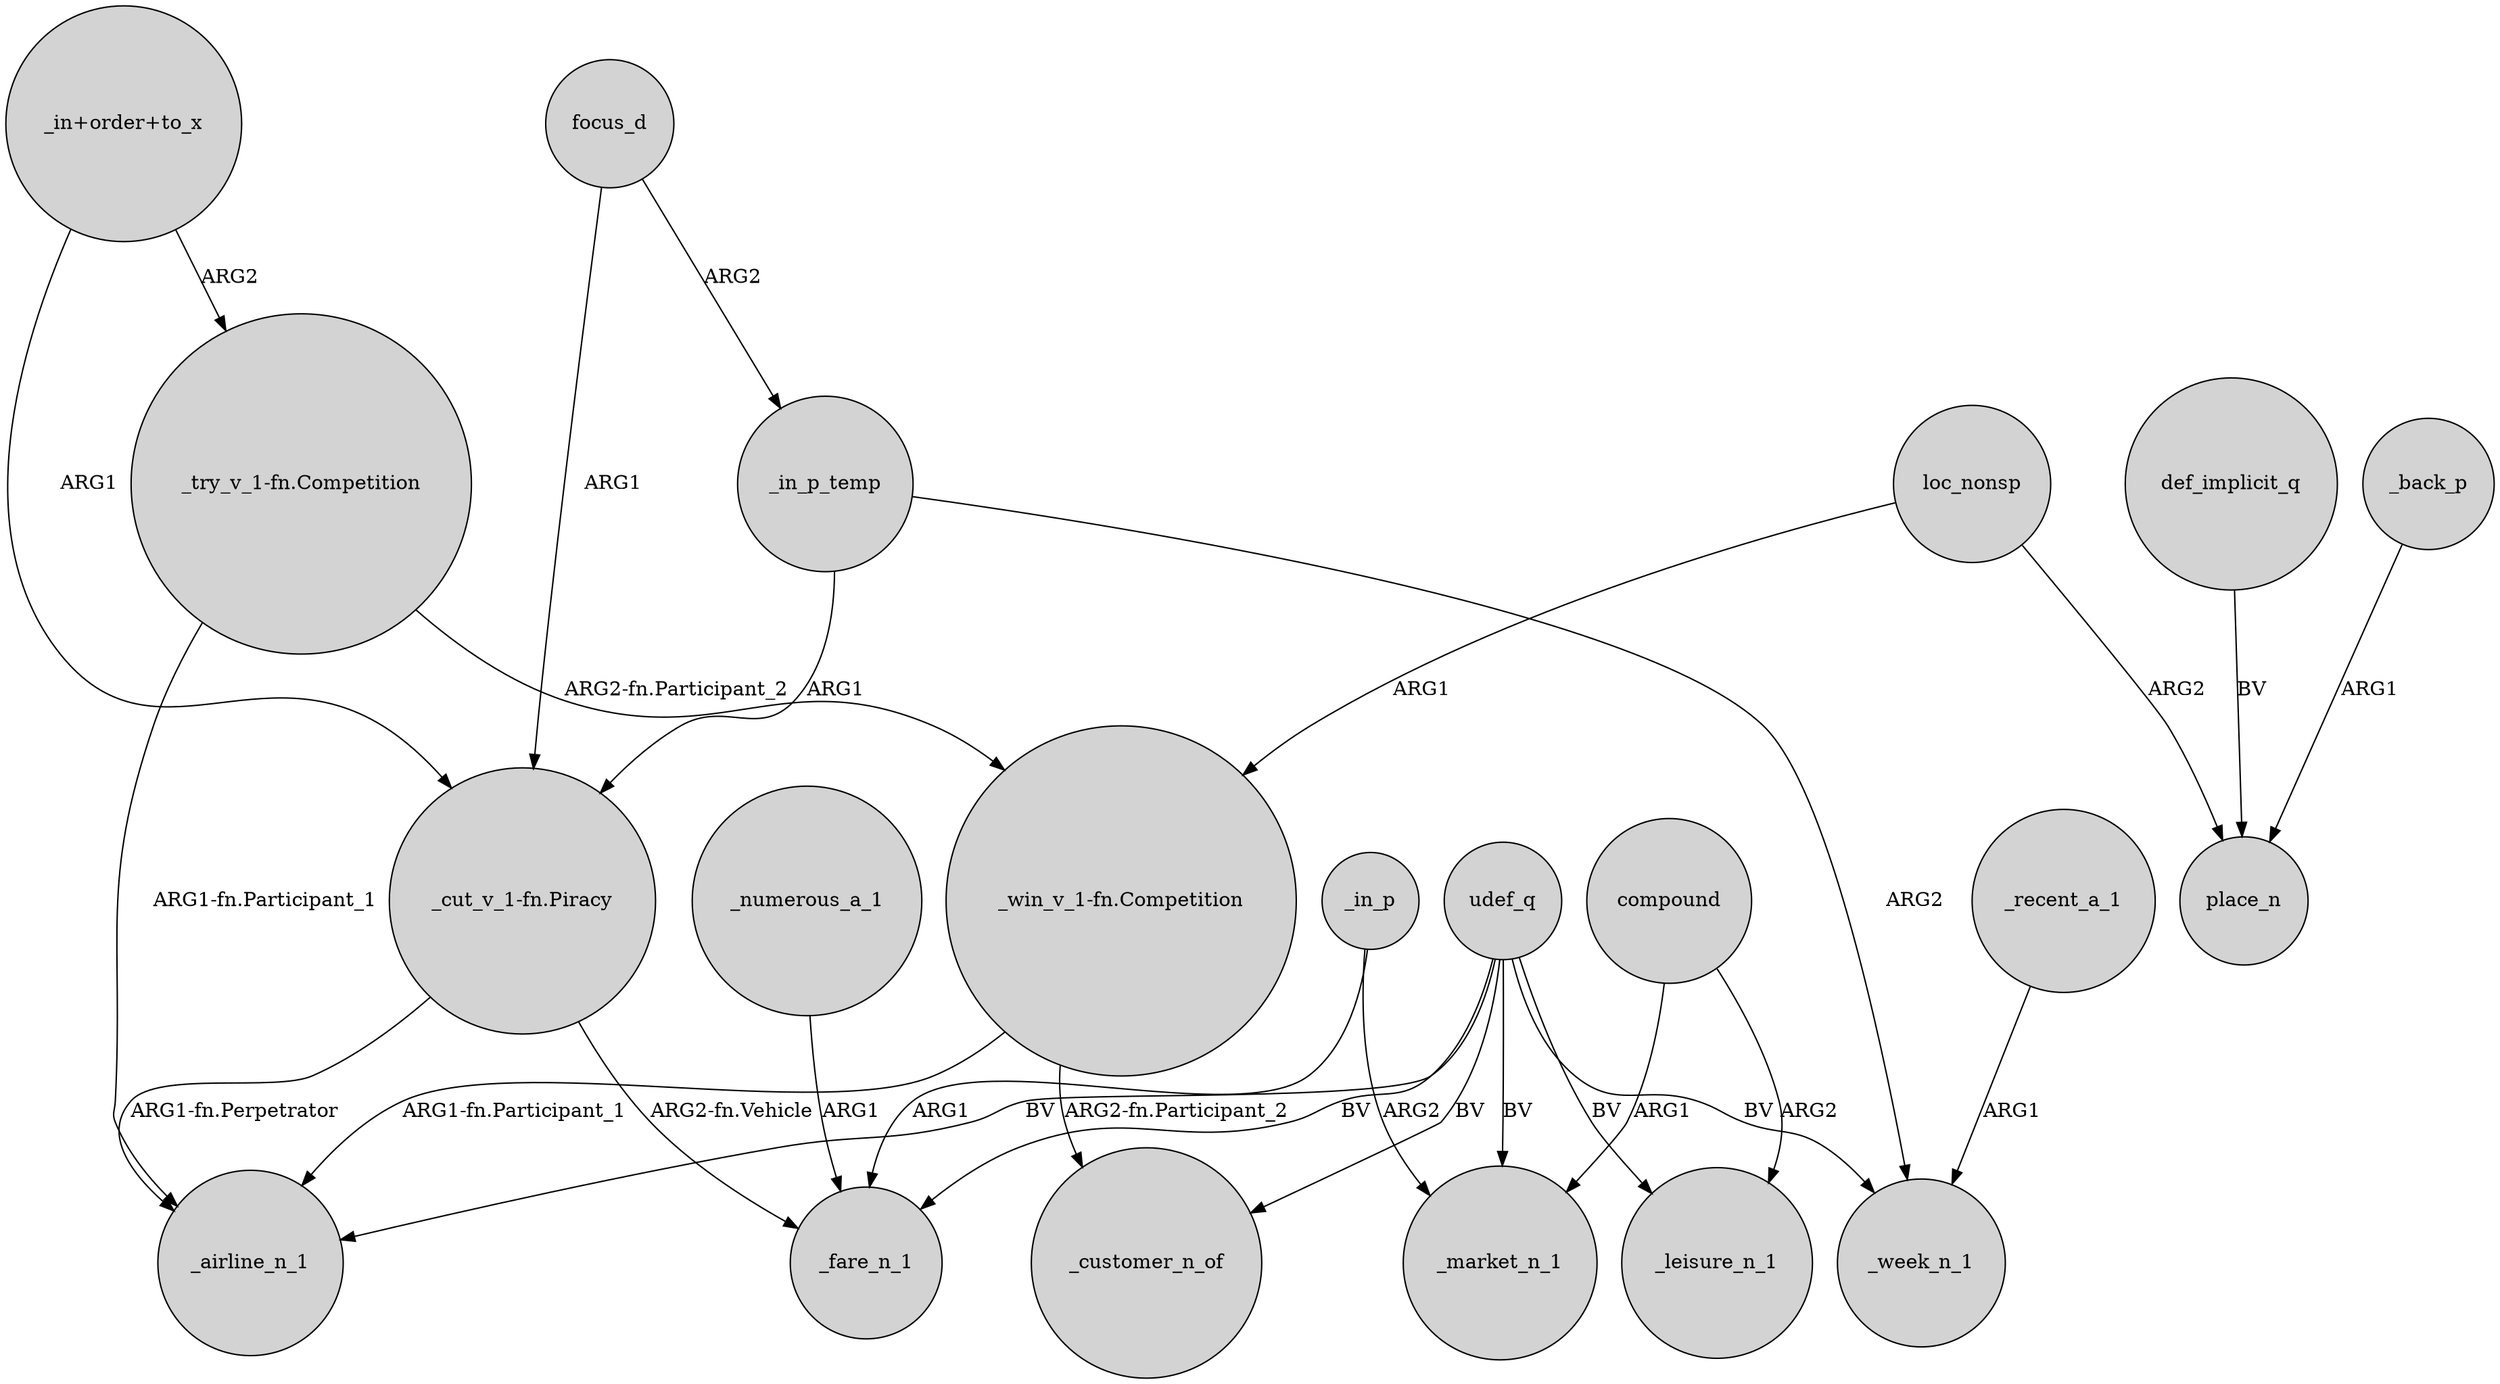 digraph {
	node [shape=circle style=filled]
	"_in+order+to_x" -> "_cut_v_1-fn.Piracy" [label=ARG1]
	"_win_v_1-fn.Competition" -> _airline_n_1 [label="ARG1-fn.Participant_1"]
	udef_q -> _market_n_1 [label=BV]
	def_implicit_q -> place_n [label=BV]
	udef_q -> _leisure_n_1 [label=BV]
	loc_nonsp -> "_win_v_1-fn.Competition" [label=ARG1]
	"_win_v_1-fn.Competition" -> _customer_n_of [label="ARG2-fn.Participant_2"]
	_in_p_temp -> _week_n_1 [label=ARG2]
	udef_q -> _fare_n_1 [label=BV]
	"_in+order+to_x" -> "_try_v_1-fn.Competition" [label=ARG2]
	udef_q -> _airline_n_1 [label=BV]
	_recent_a_1 -> _week_n_1 [label=ARG1]
	_in_p -> _fare_n_1 [label=ARG1]
	udef_q -> _week_n_1 [label=BV]
	_in_p -> _market_n_1 [label=ARG2]
	"_cut_v_1-fn.Piracy" -> _airline_n_1 [label="ARG1-fn.Perpetrator"]
	_back_p -> place_n [label=ARG1]
	_numerous_a_1 -> _fare_n_1 [label=ARG1]
	focus_d -> _in_p_temp [label=ARG2]
	"_cut_v_1-fn.Piracy" -> _fare_n_1 [label="ARG2-fn.Vehicle"]
	"_try_v_1-fn.Competition" -> "_win_v_1-fn.Competition" [label="ARG2-fn.Participant_2"]
	udef_q -> _customer_n_of [label=BV]
	compound -> _leisure_n_1 [label=ARG2]
	"_try_v_1-fn.Competition" -> _airline_n_1 [label="ARG1-fn.Participant_1"]
	loc_nonsp -> place_n [label=ARG2]
	focus_d -> "_cut_v_1-fn.Piracy" [label=ARG1]
	compound -> _market_n_1 [label=ARG1]
	_in_p_temp -> "_cut_v_1-fn.Piracy" [label=ARG1]
}
